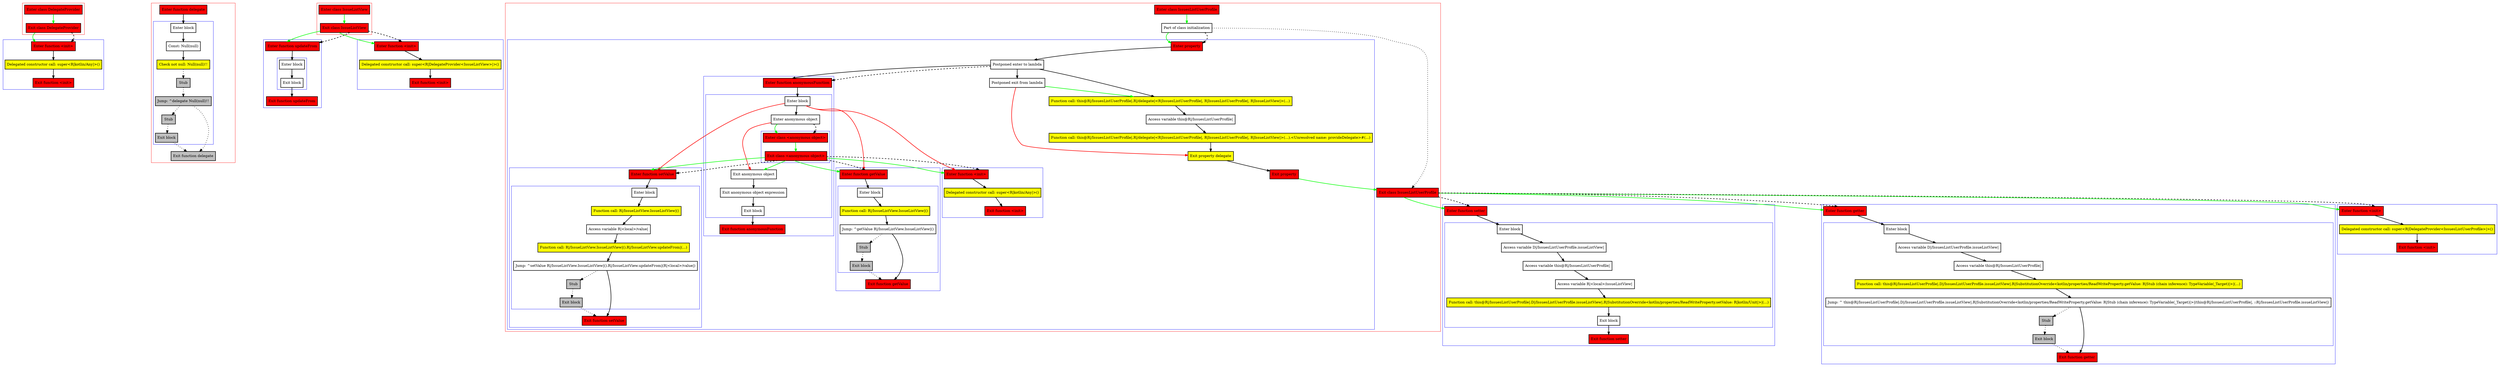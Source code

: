 digraph delegateWithAnonymousObject_kt {
    graph [nodesep=3]
    node [shape=box penwidth=2]
    edge [penwidth=2]

    subgraph cluster_0 {
        color=red
        3 [label="Enter class DelegateProvider" style="filled" fillcolor=red];
        4 [label="Exit class DelegateProvider" style="filled" fillcolor=red];
    }
    subgraph cluster_1 {
        color=blue
        0 [label="Enter function <init>" style="filled" fillcolor=red];
        1 [label="Delegated constructor call: super<R|kotlin/Any|>()" style="filled" fillcolor=yellow];
        2 [label="Exit function <init>" style="filled" fillcolor=red];
    }
    3 -> {4} [color=green];
    4 -> {0} [color=green];
    4 -> {0} [style=dashed];
    0 -> {1};
    1 -> {2};

    subgraph cluster_2 {
        color=red
        5 [label="Enter function delegate" style="filled" fillcolor=red];
        subgraph cluster_3 {
            color=blue
            6 [label="Enter block"];
            7 [label="Const: Null(null)"];
            8 [label="Check not null: Null(null)!!" style="filled" fillcolor=yellow];
            9 [label="Stub" style="filled" fillcolor=gray];
            10 [label="Jump: ^delegate Null(null)!!" style="filled" fillcolor=gray];
            11 [label="Stub" style="filled" fillcolor=gray];
            12 [label="Exit block" style="filled" fillcolor=gray];
        }
        13 [label="Exit function delegate" style="filled" fillcolor=red style="filled" fillcolor=gray];
    }
    5 -> {6};
    6 -> {7};
    7 -> {8};
    8 -> {9} [style=dotted];
    9 -> {10} [style=dotted];
    10 -> {11 13} [style=dotted];
    11 -> {12} [style=dotted];
    12 -> {13} [style=dotted];

    subgraph cluster_4 {
        color=red
        21 [label="Enter class IssueListView" style="filled" fillcolor=red];
        22 [label="Exit class IssueListView" style="filled" fillcolor=red];
    }
    subgraph cluster_5 {
        color=blue
        17 [label="Enter function updateFrom" style="filled" fillcolor=red];
        subgraph cluster_6 {
            color=blue
            18 [label="Enter block"];
            19 [label="Exit block"];
        }
        20 [label="Exit function updateFrom" style="filled" fillcolor=red];
    }
    subgraph cluster_7 {
        color=blue
        14 [label="Enter function <init>" style="filled" fillcolor=red];
        15 [label="Delegated constructor call: super<R|DelegateProvider<IssueListView>|>()" style="filled" fillcolor=yellow];
        16 [label="Exit function <init>" style="filled" fillcolor=red];
    }
    21 -> {22} [color=green];
    22 -> {14 17} [color=green];
    22 -> {14 17} [style=dashed];
    14 -> {15};
    15 -> {16};
    17 -> {18};
    18 -> {19};
    19 -> {20};

    subgraph cluster_8 {
        color=red
        79 [label="Enter class IssuesListUserProfile" style="filled" fillcolor=red];
        80 [label="Part of class initialization"];
        subgraph cluster_9 {
            color=blue
            71 [label="Enter property" style="filled" fillcolor=red];
            72 [label="Postponed enter to lambda"];
            subgraph cluster_10 {
                color=blue
                26 [label="Enter function anonymousFunction" style="filled" fillcolor=red];
                subgraph cluster_11 {
                    color=blue
                    27 [label="Enter block"];
                    28 [label="Enter anonymous object"];
                    subgraph cluster_12 {
                        color=blue
                        33 [label="Enter class <anonymous object>" style="filled" fillcolor=red];
                        34 [label="Exit class <anonymous object>" style="filled" fillcolor=red];
                    }
                    29 [label="Exit anonymous object"];
                    30 [label="Exit anonymous object expression"];
                    31 [label="Exit block"];
                }
                32 [label="Exit function anonymousFunction" style="filled" fillcolor=red];
            }
            subgraph cluster_13 {
                color=blue
                45 [label="Enter function setValue" style="filled" fillcolor=red];
                subgraph cluster_14 {
                    color=blue
                    46 [label="Enter block"];
                    47 [label="Function call: R|/IssueListView.IssueListView|()" style="filled" fillcolor=yellow];
                    48 [label="Access variable R|<local>/value|"];
                    49 [label="Function call: R|/IssueListView.IssueListView|().R|/IssueListView.updateFrom|(...)" style="filled" fillcolor=yellow];
                    50 [label="Jump: ^setValue R|/IssueListView.IssueListView|().R|/IssueListView.updateFrom|(R|<local>/value|)"];
                    51 [label="Stub" style="filled" fillcolor=gray];
                    52 [label="Exit block" style="filled" fillcolor=gray];
                }
                53 [label="Exit function setValue" style="filled" fillcolor=red];
            }
            subgraph cluster_15 {
                color=blue
                38 [label="Enter function getValue" style="filled" fillcolor=red];
                subgraph cluster_16 {
                    color=blue
                    39 [label="Enter block"];
                    40 [label="Function call: R|/IssueListView.IssueListView|()" style="filled" fillcolor=yellow];
                    41 [label="Jump: ^getValue R|/IssueListView.IssueListView|()"];
                    42 [label="Stub" style="filled" fillcolor=gray];
                    43 [label="Exit block" style="filled" fillcolor=gray];
                }
                44 [label="Exit function getValue" style="filled" fillcolor=red];
            }
            subgraph cluster_17 {
                color=blue
                35 [label="Enter function <init>" style="filled" fillcolor=red];
                36 [label="Delegated constructor call: super<R|kotlin/Any|>()" style="filled" fillcolor=yellow];
                37 [label="Exit function <init>" style="filled" fillcolor=red];
            }
            73 [label="Postponed exit from lambda"];
            74 [label="Function call: this@R|/IssuesListUserProfile|.R|/delegate|<R|IssuesListUserProfile|, R|IssuesListUserProfile|, R|IssueListView|>(...)" style="filled" fillcolor=yellow];
            75 [label="Access variable this@R|/IssuesListUserProfile|"];
            76 [label="Function call: this@R|/IssuesListUserProfile|.R|/delegate|<R|IssuesListUserProfile|, R|IssuesListUserProfile|, R|IssueListView|>(...).<Unresolved name: provideDelegate>#(...)" style="filled" fillcolor=yellow];
            77 [label="Exit property delegate" style="filled" fillcolor=yellow];
            78 [label="Exit property" style="filled" fillcolor=red];
        }
        81 [label="Exit class IssuesListUserProfile" style="filled" fillcolor=red];
    }
    subgraph cluster_18 {
        color=blue
        63 [label="Enter function setter" style="filled" fillcolor=red];
        subgraph cluster_19 {
            color=blue
            64 [label="Enter block"];
            65 [label="Access variable D|/IssuesListUserProfile.issueListView|"];
            66 [label="Access variable this@R|/IssuesListUserProfile|"];
            67 [label="Access variable R|<local>/issueListView|"];
            68 [label="Function call: this@R|/IssuesListUserProfile|.D|/IssuesListUserProfile.issueListView|.R|SubstitutionOverride<kotlin/properties/ReadWriteProperty.setValue: R|kotlin/Unit|>|(...)" style="filled" fillcolor=yellow];
            69 [label="Exit block"];
        }
        70 [label="Exit function setter" style="filled" fillcolor=red];
    }
    subgraph cluster_20 {
        color=blue
        54 [label="Enter function getter" style="filled" fillcolor=red];
        subgraph cluster_21 {
            color=blue
            55 [label="Enter block"];
            56 [label="Access variable D|/IssuesListUserProfile.issueListView|"];
            57 [label="Access variable this@R|/IssuesListUserProfile|"];
            58 [label="Function call: this@R|/IssuesListUserProfile|.D|/IssuesListUserProfile.issueListView|.R|SubstitutionOverride<kotlin/properties/ReadWriteProperty.getValue: R|Stub (chain inference): TypeVariable(_Target)|>|(...)" style="filled" fillcolor=yellow];
            59 [label="Jump: ^ this@R|/IssuesListUserProfile|.D|/IssuesListUserProfile.issueListView|.R|SubstitutionOverride<kotlin/properties/ReadWriteProperty.getValue: R|Stub (chain inference): TypeVariable(_Target)|>|(this@R|/IssuesListUserProfile|, ::R|/IssuesListUserProfile.issueListView|)"];
            60 [label="Stub" style="filled" fillcolor=gray];
            61 [label="Exit block" style="filled" fillcolor=gray];
        }
        62 [label="Exit function getter" style="filled" fillcolor=red];
    }
    subgraph cluster_22 {
        color=blue
        23 [label="Enter function <init>" style="filled" fillcolor=red];
        24 [label="Delegated constructor call: super<R|DelegateProvider<IssuesListUserProfile>|>()" style="filled" fillcolor=yellow];
        25 [label="Exit function <init>" style="filled" fillcolor=red];
    }
    79 -> {80} [color=green];
    80 -> {71} [color=green];
    80 -> {81} [style=dotted];
    80 -> {71} [style=dashed];
    81 -> {23 54 63} [color=green];
    81 -> {23 54 63} [style=dashed];
    71 -> {72};
    72 -> {26 73 74};
    72 -> {26} [style=dashed];
    73 -> {74} [color=green];
    73 -> {77} [color=red];
    74 -> {75};
    75 -> {76};
    76 -> {77};
    77 -> {78};
    78 -> {81} [color=green];
    26 -> {27};
    27 -> {28};
    27 -> {35 38 45} [color=red];
    28 -> {33} [color=green];
    28 -> {29} [color=red];
    28 -> {33} [style=dashed];
    29 -> {30};
    30 -> {31};
    31 -> {32};
    33 -> {34} [color=green];
    34 -> {29 35 38 45} [color=green];
    34 -> {35 38 45} [style=dashed];
    35 -> {36};
    36 -> {37};
    38 -> {39};
    39 -> {40};
    40 -> {41};
    41 -> {44};
    41 -> {42} [style=dotted];
    42 -> {43} [style=dotted];
    43 -> {44} [style=dotted];
    45 -> {46};
    46 -> {47};
    47 -> {48};
    48 -> {49};
    49 -> {50};
    50 -> {53};
    50 -> {51} [style=dotted];
    51 -> {52} [style=dotted];
    52 -> {53} [style=dotted];
    23 -> {24};
    24 -> {25};
    54 -> {55};
    55 -> {56};
    56 -> {57};
    57 -> {58};
    58 -> {59};
    59 -> {62};
    59 -> {60} [style=dotted];
    60 -> {61} [style=dotted];
    61 -> {62} [style=dotted];
    63 -> {64};
    64 -> {65};
    65 -> {66};
    66 -> {67};
    67 -> {68};
    68 -> {69};
    69 -> {70};

}
